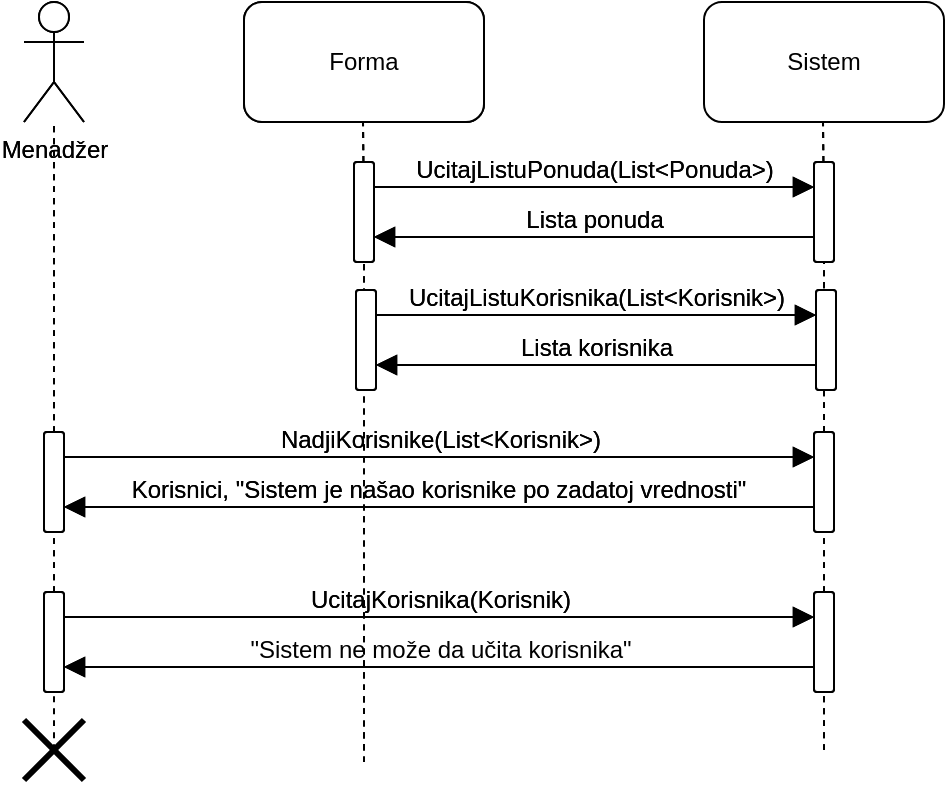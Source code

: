 <mxfile version="24.4.7" type="github">
  <diagram name="Page-1" id="2YBvvXClWsGukQMizWep">
    <mxGraphModel dx="522" dy="588" grid="1" gridSize="10" guides="1" tooltips="1" connect="1" arrows="1" fold="1" page="1" pageScale="1" pageWidth="850" pageHeight="1100" math="0" shadow="0">
      <root>
        <mxCell id="0" />
        <mxCell id="1" parent="0" />
        <mxCell id="YEEM2RJTBx1bhuOSEW0l-1" value="Menadžer" style="shape=umlActor;verticalLabelPosition=bottom;verticalAlign=top;html=1;outlineConnect=0;" parent="1" vertex="1">
          <mxGeometry x="40" y="40" width="30" height="60" as="geometry" />
        </mxCell>
        <mxCell id="YEEM2RJTBx1bhuOSEW0l-2" value="" style="endArrow=none;dashed=1;html=1;rounded=0;fontSize=12;startSize=8;endSize=8;curved=1;" parent="1" source="vn3jzW4ECJBIu7uXpiRa-1" edge="1">
          <mxGeometry width="50" height="50" relative="1" as="geometry">
            <mxPoint x="55" y="520" as="sourcePoint" />
            <mxPoint x="55" y="100" as="targetPoint" />
          </mxGeometry>
        </mxCell>
        <mxCell id="YEEM2RJTBx1bhuOSEW0l-3" value="Forma" style="rounded=1;whiteSpace=wrap;html=1;" parent="1" vertex="1">
          <mxGeometry x="150" y="40" width="120" height="60" as="geometry" />
        </mxCell>
        <mxCell id="YEEM2RJTBx1bhuOSEW0l-4" value="Sistem" style="rounded=1;whiteSpace=wrap;html=1;" parent="1" vertex="1">
          <mxGeometry x="380" y="40" width="120" height="60" as="geometry" />
        </mxCell>
        <mxCell id="YEEM2RJTBx1bhuOSEW0l-5" value="" style="endArrow=none;dashed=1;html=1;rounded=0;fontSize=12;startSize=8;endSize=8;curved=1;" parent="1" source="YEEM2RJTBx1bhuOSEW0l-7" edge="1">
          <mxGeometry width="50" height="50" relative="1" as="geometry">
            <mxPoint x="209.5" y="350" as="sourcePoint" />
            <mxPoint x="209.5" y="100" as="targetPoint" />
          </mxGeometry>
        </mxCell>
        <mxCell id="YEEM2RJTBx1bhuOSEW0l-6" value="" style="endArrow=none;dashed=1;html=1;rounded=0;fontSize=12;startSize=8;endSize=8;curved=1;" parent="1" source="YEEM2RJTBx1bhuOSEW0l-9" edge="1">
          <mxGeometry width="50" height="50" relative="1" as="geometry">
            <mxPoint x="439.5" y="350" as="sourcePoint" />
            <mxPoint x="439.5" y="100" as="targetPoint" />
          </mxGeometry>
        </mxCell>
        <mxCell id="YEEM2RJTBx1bhuOSEW0l-7" value="" style="rounded=1;whiteSpace=wrap;html=1;rotation=-90;" parent="1" vertex="1">
          <mxGeometry x="185" y="140" width="50" height="10" as="geometry" />
        </mxCell>
        <mxCell id="YEEM2RJTBx1bhuOSEW0l-10" value="" style="endArrow=none;dashed=1;html=1;rounded=0;fontSize=12;startSize=8;endSize=8;curved=1;" parent="1" source="YEEM2RJTBx1bhuOSEW0l-13" target="YEEM2RJTBx1bhuOSEW0l-9" edge="1">
          <mxGeometry width="50" height="50" relative="1" as="geometry">
            <mxPoint x="439.5" y="350" as="sourcePoint" />
            <mxPoint x="439.5" y="100" as="targetPoint" />
          </mxGeometry>
        </mxCell>
        <mxCell id="YEEM2RJTBx1bhuOSEW0l-9" value="" style="rounded=1;whiteSpace=wrap;html=1;rotation=-90;" parent="1" vertex="1">
          <mxGeometry x="415" y="140" width="50" height="10" as="geometry" />
        </mxCell>
        <mxCell id="YEEM2RJTBx1bhuOSEW0l-14" value="" style="endArrow=none;dashed=1;html=1;rounded=0;fontSize=12;startSize=8;endSize=8;curved=1;" parent="1" source="YEEM2RJTBx1bhuOSEW0l-17" target="YEEM2RJTBx1bhuOSEW0l-13" edge="1">
          <mxGeometry width="50" height="50" relative="1" as="geometry">
            <mxPoint x="439.5" y="405" as="sourcePoint" />
            <mxPoint x="440" y="225" as="targetPoint" />
          </mxGeometry>
        </mxCell>
        <mxCell id="YEEM2RJTBx1bhuOSEW0l-13" value="" style="rounded=1;whiteSpace=wrap;html=1;rotation=-90;" parent="1" vertex="1">
          <mxGeometry x="415" y="275" width="50" height="10" as="geometry" />
        </mxCell>
        <mxCell id="YEEM2RJTBx1bhuOSEW0l-16" value="" style="endArrow=none;dashed=1;html=1;rounded=0;fontSize=12;startSize=8;endSize=8;curved=1;entryX=0;entryY=0.5;entryDx=0;entryDy=0;" parent="1" target="YEEM2RJTBx1bhuOSEW0l-7" edge="1">
          <mxGeometry width="50" height="50" relative="1" as="geometry">
            <mxPoint x="210" y="420" as="sourcePoint" />
            <mxPoint x="210" y="330" as="targetPoint" />
          </mxGeometry>
        </mxCell>
        <mxCell id="YEEM2RJTBx1bhuOSEW0l-18" value="" style="endArrow=none;dashed=1;html=1;rounded=0;fontSize=12;startSize=8;endSize=8;curved=1;exitX=1;exitY=0.5;exitDx=0;exitDy=0;" parent="1" target="YEEM2RJTBx1bhuOSEW0l-17" edge="1">
          <mxGeometry width="50" height="50" relative="1" as="geometry">
            <mxPoint x="440" y="414" as="sourcePoint" />
            <mxPoint x="440" y="305" as="targetPoint" />
          </mxGeometry>
        </mxCell>
        <mxCell id="YEEM2RJTBx1bhuOSEW0l-17" value="" style="rounded=1;whiteSpace=wrap;html=1;rotation=-90;" parent="1" vertex="1">
          <mxGeometry x="415" y="355" width="50" height="10" as="geometry" />
        </mxCell>
        <mxCell id="YEEM2RJTBx1bhuOSEW0l-19" value="UcitajListuPonuda(List&amp;lt;Ponuda&amp;gt;)" style="html=1;verticalAlign=bottom;labelBackgroundColor=none;endArrow=block;endFill=1;rounded=0;fontSize=12;startSize=8;endSize=8;curved=1;entryX=0.75;entryY=0;entryDx=0;entryDy=0;exitX=0.75;exitY=1;exitDx=0;exitDy=0;" parent="1" source="YEEM2RJTBx1bhuOSEW0l-7" target="YEEM2RJTBx1bhuOSEW0l-9" edge="1">
          <mxGeometry width="160" relative="1" as="geometry">
            <mxPoint x="220" y="140" as="sourcePoint" />
            <mxPoint x="380" y="140" as="targetPoint" />
          </mxGeometry>
        </mxCell>
        <mxCell id="YEEM2RJTBx1bhuOSEW0l-20" value="Lista ponuda" style="html=1;verticalAlign=bottom;labelBackgroundColor=none;endArrow=block;endFill=1;rounded=0;fontSize=12;startSize=8;endSize=8;curved=1;entryX=0.25;entryY=1;entryDx=0;entryDy=0;exitX=0.25;exitY=0;exitDx=0;exitDy=0;" parent="1" source="YEEM2RJTBx1bhuOSEW0l-9" target="YEEM2RJTBx1bhuOSEW0l-7" edge="1">
          <mxGeometry width="160" relative="1" as="geometry">
            <mxPoint x="430" y="150" as="sourcePoint" />
            <mxPoint x="590" y="150" as="targetPoint" />
          </mxGeometry>
        </mxCell>
        <mxCell id="YEEM2RJTBx1bhuOSEW0l-21" value="NadjiKorisnike(List&amp;lt;Korisnik&amp;gt;)" style="html=1;verticalAlign=bottom;labelBackgroundColor=none;endArrow=block;endFill=1;rounded=0;fontSize=12;startSize=8;endSize=8;curved=1;entryX=0.75;entryY=0;entryDx=0;entryDy=0;exitX=0.75;exitY=1;exitDx=0;exitDy=0;" parent="1" source="vn3jzW4ECJBIu7uXpiRa-1" target="YEEM2RJTBx1bhuOSEW0l-13" edge="1">
          <mxGeometry x="0.003" width="160" relative="1" as="geometry">
            <mxPoint x="215" y="267.5" as="sourcePoint" />
            <mxPoint x="440" y="274" as="targetPoint" />
            <mxPoint as="offset" />
          </mxGeometry>
        </mxCell>
        <mxCell id="YEEM2RJTBx1bhuOSEW0l-22" value="Korisnici, &quot;Sistem je našao korisnike po zadatoj vrednosti&quot;" style="html=1;verticalAlign=bottom;labelBackgroundColor=none;endArrow=block;endFill=1;rounded=0;fontSize=12;startSize=8;endSize=8;curved=1;entryX=0.25;entryY=1;entryDx=0;entryDy=0;exitX=0.25;exitY=0;exitDx=0;exitDy=0;" parent="1" source="YEEM2RJTBx1bhuOSEW0l-13" target="vn3jzW4ECJBIu7uXpiRa-1" edge="1">
          <mxGeometry x="0.003" width="160" relative="1" as="geometry">
            <mxPoint x="430" y="295" as="sourcePoint" />
            <mxPoint x="215" y="292.5" as="targetPoint" />
            <mxPoint as="offset" />
          </mxGeometry>
        </mxCell>
        <mxCell id="YEEM2RJTBx1bhuOSEW0l-23" value="UcitajKorisnika(Korisnik)" style="html=1;verticalAlign=bottom;labelBackgroundColor=none;endArrow=block;endFill=1;rounded=0;fontSize=12;startSize=8;endSize=8;curved=1;entryX=0.75;entryY=0;entryDx=0;entryDy=0;exitX=0.75;exitY=1;exitDx=0;exitDy=0;" parent="1" source="vn3jzW4ECJBIu7uXpiRa-3" target="YEEM2RJTBx1bhuOSEW0l-17" edge="1">
          <mxGeometry width="160" relative="1" as="geometry">
            <mxPoint x="215" y="347.5" as="sourcePoint" />
            <mxPoint x="440" y="345" as="targetPoint" />
          </mxGeometry>
        </mxCell>
        <mxCell id="YEEM2RJTBx1bhuOSEW0l-24" value="&quot;Sistem ne može da učita korisnika&quot;" style="html=1;verticalAlign=bottom;labelBackgroundColor=none;endArrow=block;endFill=1;rounded=0;fontSize=12;startSize=8;endSize=8;curved=1;entryX=0.25;entryY=1;entryDx=0;entryDy=0;exitX=0.25;exitY=0;exitDx=0;exitDy=0;" parent="1" source="YEEM2RJTBx1bhuOSEW0l-17" target="vn3jzW4ECJBIu7uXpiRa-3" edge="1">
          <mxGeometry width="160" relative="1" as="geometry">
            <mxPoint x="430" y="375" as="sourcePoint" />
            <mxPoint x="215" y="372.5" as="targetPoint" />
          </mxGeometry>
        </mxCell>
        <mxCell id="vn3jzW4ECJBIu7uXpiRa-2" value="" style="endArrow=none;dashed=1;html=1;rounded=0;fontSize=12;startSize=8;endSize=8;curved=1;" parent="1" source="vn3jzW4ECJBIu7uXpiRa-3" target="vn3jzW4ECJBIu7uXpiRa-1" edge="1">
          <mxGeometry width="50" height="50" relative="1" as="geometry">
            <mxPoint x="55" y="445" as="sourcePoint" />
            <mxPoint x="55" y="155" as="targetPoint" />
          </mxGeometry>
        </mxCell>
        <mxCell id="vn3jzW4ECJBIu7uXpiRa-1" value="" style="rounded=1;whiteSpace=wrap;html=1;rotation=-90;" parent="1" vertex="1">
          <mxGeometry x="30" y="275" width="50" height="10" as="geometry" />
        </mxCell>
        <mxCell id="vn3jzW4ECJBIu7uXpiRa-4" value="" style="endArrow=none;dashed=1;html=1;rounded=0;fontSize=12;startSize=8;endSize=8;curved=1;exitX=1;exitY=0.5;exitDx=0;exitDy=0;" parent="1" target="vn3jzW4ECJBIu7uXpiRa-3" edge="1">
          <mxGeometry width="50" height="50" relative="1" as="geometry">
            <mxPoint x="55" y="414" as="sourcePoint" />
            <mxPoint x="55" y="305" as="targetPoint" />
          </mxGeometry>
        </mxCell>
        <mxCell id="vn3jzW4ECJBIu7uXpiRa-3" value="" style="rounded=1;whiteSpace=wrap;html=1;rotation=-90;" parent="1" vertex="1">
          <mxGeometry x="30" y="355" width="50" height="10" as="geometry" />
        </mxCell>
        <mxCell id="TiKnO-J2ULFNogHZbKts-1" value="" style="rounded=1;whiteSpace=wrap;html=1;rotation=-90;" parent="1" vertex="1">
          <mxGeometry x="186" y="204" width="50" height="10" as="geometry" />
        </mxCell>
        <mxCell id="TiKnO-J2ULFNogHZbKts-2" value="" style="rounded=1;whiteSpace=wrap;html=1;rotation=-90;" parent="1" vertex="1">
          <mxGeometry x="416" y="204" width="50" height="10" as="geometry" />
        </mxCell>
        <mxCell id="TiKnO-J2ULFNogHZbKts-3" value="UcitajListuKorisnika(List&amp;lt;Korisnik&amp;gt;)" style="html=1;verticalAlign=bottom;labelBackgroundColor=none;endArrow=block;endFill=1;rounded=0;fontSize=12;startSize=8;endSize=8;curved=1;entryX=0.75;entryY=0;entryDx=0;entryDy=0;exitX=0.75;exitY=1;exitDx=0;exitDy=0;" parent="1" source="TiKnO-J2ULFNogHZbKts-1" target="TiKnO-J2ULFNogHZbKts-2" edge="1">
          <mxGeometry width="160" relative="1" as="geometry">
            <mxPoint x="221" y="204" as="sourcePoint" />
            <mxPoint x="381" y="204" as="targetPoint" />
          </mxGeometry>
        </mxCell>
        <mxCell id="TiKnO-J2ULFNogHZbKts-4" value="Lista korisnika" style="html=1;verticalAlign=bottom;labelBackgroundColor=none;endArrow=block;endFill=1;rounded=0;fontSize=12;startSize=8;endSize=8;curved=1;entryX=0.25;entryY=1;entryDx=0;entryDy=0;exitX=0.25;exitY=0;exitDx=0;exitDy=0;" parent="1" source="TiKnO-J2ULFNogHZbKts-2" target="TiKnO-J2ULFNogHZbKts-1" edge="1">
          <mxGeometry width="160" relative="1" as="geometry">
            <mxPoint x="431" y="214" as="sourcePoint" />
            <mxPoint x="591" y="214" as="targetPoint" />
          </mxGeometry>
        </mxCell>
        <mxCell id="QKEqj9zbWLhx44pr6UtN-1" value="Menadžer" style="shape=umlActor;verticalLabelPosition=bottom;verticalAlign=top;html=1;outlineConnect=0;" parent="1" vertex="1">
          <mxGeometry x="40" y="40" width="30" height="60" as="geometry" />
        </mxCell>
        <mxCell id="QKEqj9zbWLhx44pr6UtN-2" value="" style="endArrow=none;dashed=1;html=1;rounded=0;fontSize=12;startSize=8;endSize=8;curved=1;" parent="1" source="QKEqj9zbWLhx44pr6UtN-21" edge="1">
          <mxGeometry width="50" height="50" relative="1" as="geometry">
            <mxPoint x="55" y="520" as="sourcePoint" />
            <mxPoint x="55" y="100" as="targetPoint" />
          </mxGeometry>
        </mxCell>
        <mxCell id="QKEqj9zbWLhx44pr6UtN-3" value="Forma" style="rounded=1;whiteSpace=wrap;html=1;" parent="1" vertex="1">
          <mxGeometry x="150" y="40" width="120" height="60" as="geometry" />
        </mxCell>
        <mxCell id="QKEqj9zbWLhx44pr6UtN-4" value="" style="endArrow=none;dashed=1;html=1;rounded=0;fontSize=12;startSize=8;endSize=8;curved=1;" parent="1" source="QKEqj9zbWLhx44pr6UtN-6" edge="1">
          <mxGeometry width="50" height="50" relative="1" as="geometry">
            <mxPoint x="209.5" y="350" as="sourcePoint" />
            <mxPoint x="209.5" y="100" as="targetPoint" />
          </mxGeometry>
        </mxCell>
        <mxCell id="QKEqj9zbWLhx44pr6UtN-5" value="" style="endArrow=none;dashed=1;html=1;rounded=0;fontSize=12;startSize=8;endSize=8;curved=1;" parent="1" source="QKEqj9zbWLhx44pr6UtN-8" edge="1">
          <mxGeometry width="50" height="50" relative="1" as="geometry">
            <mxPoint x="439.5" y="350" as="sourcePoint" />
            <mxPoint x="439.5" y="100" as="targetPoint" />
          </mxGeometry>
        </mxCell>
        <mxCell id="QKEqj9zbWLhx44pr6UtN-6" value="" style="rounded=1;whiteSpace=wrap;html=1;rotation=-90;" parent="1" vertex="1">
          <mxGeometry x="185" y="140" width="50" height="10" as="geometry" />
        </mxCell>
        <mxCell id="QKEqj9zbWLhx44pr6UtN-7" value="" style="endArrow=none;dashed=1;html=1;rounded=0;fontSize=12;startSize=8;endSize=8;curved=1;" parent="1" source="QKEqj9zbWLhx44pr6UtN-10" target="QKEqj9zbWLhx44pr6UtN-8" edge="1">
          <mxGeometry width="50" height="50" relative="1" as="geometry">
            <mxPoint x="439.5" y="350" as="sourcePoint" />
            <mxPoint x="439.5" y="100" as="targetPoint" />
          </mxGeometry>
        </mxCell>
        <mxCell id="QKEqj9zbWLhx44pr6UtN-8" value="" style="rounded=1;whiteSpace=wrap;html=1;rotation=-90;" parent="1" vertex="1">
          <mxGeometry x="415" y="140" width="50" height="10" as="geometry" />
        </mxCell>
        <mxCell id="QKEqj9zbWLhx44pr6UtN-9" value="" style="endArrow=none;dashed=1;html=1;rounded=0;fontSize=12;startSize=8;endSize=8;curved=1;" parent="1" source="QKEqj9zbWLhx44pr6UtN-13" target="QKEqj9zbWLhx44pr6UtN-10" edge="1">
          <mxGeometry width="50" height="50" relative="1" as="geometry">
            <mxPoint x="439.5" y="405" as="sourcePoint" />
            <mxPoint x="440" y="225" as="targetPoint" />
          </mxGeometry>
        </mxCell>
        <mxCell id="QKEqj9zbWLhx44pr6UtN-10" value="" style="rounded=1;whiteSpace=wrap;html=1;rotation=-90;" parent="1" vertex="1">
          <mxGeometry x="415" y="275" width="50" height="10" as="geometry" />
        </mxCell>
        <mxCell id="QKEqj9zbWLhx44pr6UtN-11" value="" style="endArrow=none;dashed=1;html=1;rounded=0;fontSize=12;startSize=8;endSize=8;curved=1;entryX=0;entryY=0.5;entryDx=0;entryDy=0;" parent="1" target="QKEqj9zbWLhx44pr6UtN-6" edge="1">
          <mxGeometry width="50" height="50" relative="1" as="geometry">
            <mxPoint x="210" y="420" as="sourcePoint" />
            <mxPoint x="210" y="330" as="targetPoint" />
          </mxGeometry>
        </mxCell>
        <mxCell id="QKEqj9zbWLhx44pr6UtN-12" value="" style="endArrow=none;dashed=1;html=1;rounded=0;fontSize=12;startSize=8;endSize=8;curved=1;exitX=1;exitY=0.5;exitDx=0;exitDy=0;" parent="1" target="QKEqj9zbWLhx44pr6UtN-13" edge="1">
          <mxGeometry width="50" height="50" relative="1" as="geometry">
            <mxPoint x="440" y="414" as="sourcePoint" />
            <mxPoint x="440" y="305" as="targetPoint" />
          </mxGeometry>
        </mxCell>
        <mxCell id="QKEqj9zbWLhx44pr6UtN-13" value="" style="rounded=1;whiteSpace=wrap;html=1;rotation=-90;" parent="1" vertex="1">
          <mxGeometry x="415" y="355" width="50" height="10" as="geometry" />
        </mxCell>
        <mxCell id="QKEqj9zbWLhx44pr6UtN-14" value="UcitajListuPonuda(List&amp;lt;Ponuda&amp;gt;)" style="html=1;verticalAlign=bottom;labelBackgroundColor=none;endArrow=block;endFill=1;rounded=0;fontSize=12;startSize=8;endSize=8;curved=1;entryX=0.75;entryY=0;entryDx=0;entryDy=0;exitX=0.75;exitY=1;exitDx=0;exitDy=0;" parent="1" source="QKEqj9zbWLhx44pr6UtN-6" target="QKEqj9zbWLhx44pr6UtN-8" edge="1">
          <mxGeometry width="160" relative="1" as="geometry">
            <mxPoint x="220" y="140" as="sourcePoint" />
            <mxPoint x="380" y="140" as="targetPoint" />
          </mxGeometry>
        </mxCell>
        <mxCell id="QKEqj9zbWLhx44pr6UtN-15" value="Lista ponuda" style="html=1;verticalAlign=bottom;labelBackgroundColor=none;endArrow=block;endFill=1;rounded=0;fontSize=12;startSize=8;endSize=8;curved=1;entryX=0.25;entryY=1;entryDx=0;entryDy=0;exitX=0.25;exitY=0;exitDx=0;exitDy=0;" parent="1" source="QKEqj9zbWLhx44pr6UtN-8" target="QKEqj9zbWLhx44pr6UtN-6" edge="1">
          <mxGeometry width="160" relative="1" as="geometry">
            <mxPoint x="430" y="150" as="sourcePoint" />
            <mxPoint x="590" y="150" as="targetPoint" />
          </mxGeometry>
        </mxCell>
        <mxCell id="QKEqj9zbWLhx44pr6UtN-16" value="NadjiKorisnike(List&amp;lt;Korisnik&amp;gt;)" style="html=1;verticalAlign=bottom;labelBackgroundColor=none;endArrow=block;endFill=1;rounded=0;fontSize=12;startSize=8;endSize=8;curved=1;entryX=0.75;entryY=0;entryDx=0;entryDy=0;exitX=0.75;exitY=1;exitDx=0;exitDy=0;" parent="1" source="QKEqj9zbWLhx44pr6UtN-21" target="QKEqj9zbWLhx44pr6UtN-10" edge="1">
          <mxGeometry x="0.003" width="160" relative="1" as="geometry">
            <mxPoint x="215" y="267.5" as="sourcePoint" />
            <mxPoint x="440" y="274" as="targetPoint" />
            <mxPoint as="offset" />
          </mxGeometry>
        </mxCell>
        <mxCell id="QKEqj9zbWLhx44pr6UtN-17" value="Korisnici, &quot;Sistem je našao korisnike po zadatoj vrednosti&quot;" style="html=1;verticalAlign=bottom;labelBackgroundColor=none;endArrow=block;endFill=1;rounded=0;fontSize=12;startSize=8;endSize=8;curved=1;entryX=0.25;entryY=1;entryDx=0;entryDy=0;exitX=0.25;exitY=0;exitDx=0;exitDy=0;" parent="1" source="QKEqj9zbWLhx44pr6UtN-10" target="QKEqj9zbWLhx44pr6UtN-21" edge="1">
          <mxGeometry x="0.003" width="160" relative="1" as="geometry">
            <mxPoint x="430" y="295" as="sourcePoint" />
            <mxPoint x="215" y="292.5" as="targetPoint" />
            <mxPoint as="offset" />
          </mxGeometry>
        </mxCell>
        <mxCell id="QKEqj9zbWLhx44pr6UtN-18" value="UcitajKorisnika(Korisnik)" style="html=1;verticalAlign=bottom;labelBackgroundColor=none;endArrow=block;endFill=1;rounded=0;fontSize=12;startSize=8;endSize=8;curved=1;entryX=0.75;entryY=0;entryDx=0;entryDy=0;exitX=0.75;exitY=1;exitDx=0;exitDy=0;" parent="1" source="QKEqj9zbWLhx44pr6UtN-23" target="QKEqj9zbWLhx44pr6UtN-13" edge="1">
          <mxGeometry width="160" relative="1" as="geometry">
            <mxPoint x="215" y="347.5" as="sourcePoint" />
            <mxPoint x="440" y="345" as="targetPoint" />
          </mxGeometry>
        </mxCell>
        <mxCell id="QKEqj9zbWLhx44pr6UtN-19" value="" style="html=1;verticalAlign=bottom;labelBackgroundColor=none;endArrow=block;endFill=1;rounded=0;fontSize=12;startSize=8;endSize=8;curved=1;entryX=0.25;entryY=1;entryDx=0;entryDy=0;exitX=0.25;exitY=0;exitDx=0;exitDy=0;" parent="1" source="QKEqj9zbWLhx44pr6UtN-13" target="QKEqj9zbWLhx44pr6UtN-23" edge="1">
          <mxGeometry width="160" relative="1" as="geometry">
            <mxPoint x="430" y="375" as="sourcePoint" />
            <mxPoint x="215" y="372.5" as="targetPoint" />
          </mxGeometry>
        </mxCell>
        <mxCell id="QKEqj9zbWLhx44pr6UtN-20" value="" style="endArrow=none;dashed=1;html=1;rounded=0;fontSize=12;startSize=8;endSize=8;curved=1;" parent="1" source="QKEqj9zbWLhx44pr6UtN-23" target="QKEqj9zbWLhx44pr6UtN-21" edge="1">
          <mxGeometry width="50" height="50" relative="1" as="geometry">
            <mxPoint x="55" y="445" as="sourcePoint" />
            <mxPoint x="55" y="155" as="targetPoint" />
          </mxGeometry>
        </mxCell>
        <mxCell id="QKEqj9zbWLhx44pr6UtN-21" value="" style="rounded=1;whiteSpace=wrap;html=1;rotation=-90;" parent="1" vertex="1">
          <mxGeometry x="30" y="275" width="50" height="10" as="geometry" />
        </mxCell>
        <mxCell id="QKEqj9zbWLhx44pr6UtN-23" value="" style="rounded=1;whiteSpace=wrap;html=1;rotation=-90;" parent="1" vertex="1">
          <mxGeometry x="30" y="355" width="50" height="10" as="geometry" />
        </mxCell>
        <mxCell id="QKEqj9zbWLhx44pr6UtN-30" value="" style="rounded=1;whiteSpace=wrap;html=1;rotation=-90;" parent="1" vertex="1">
          <mxGeometry x="186" y="204" width="50" height="10" as="geometry" />
        </mxCell>
        <mxCell id="QKEqj9zbWLhx44pr6UtN-31" value="" style="rounded=1;whiteSpace=wrap;html=1;rotation=-90;" parent="1" vertex="1">
          <mxGeometry x="416" y="204" width="50" height="10" as="geometry" />
        </mxCell>
        <mxCell id="QKEqj9zbWLhx44pr6UtN-32" value="UcitajListuKorisnika(List&amp;lt;Korisnik&amp;gt;)" style="html=1;verticalAlign=bottom;labelBackgroundColor=none;endArrow=block;endFill=1;rounded=0;fontSize=12;startSize=8;endSize=8;curved=1;entryX=0.75;entryY=0;entryDx=0;entryDy=0;exitX=0.75;exitY=1;exitDx=0;exitDy=0;" parent="1" source="QKEqj9zbWLhx44pr6UtN-30" target="QKEqj9zbWLhx44pr6UtN-31" edge="1">
          <mxGeometry width="160" relative="1" as="geometry">
            <mxPoint x="221" y="204" as="sourcePoint" />
            <mxPoint x="381" y="204" as="targetPoint" />
          </mxGeometry>
        </mxCell>
        <mxCell id="QKEqj9zbWLhx44pr6UtN-33" value="Lista korisnika" style="html=1;verticalAlign=bottom;labelBackgroundColor=none;endArrow=block;endFill=1;rounded=0;fontSize=12;startSize=8;endSize=8;curved=1;entryX=0.25;entryY=1;entryDx=0;entryDy=0;exitX=0.25;exitY=0;exitDx=0;exitDy=0;" parent="1" source="QKEqj9zbWLhx44pr6UtN-31" target="QKEqj9zbWLhx44pr6UtN-30" edge="1">
          <mxGeometry width="160" relative="1" as="geometry">
            <mxPoint x="431" y="214" as="sourcePoint" />
            <mxPoint x="591" y="214" as="targetPoint" />
          </mxGeometry>
        </mxCell>
        <mxCell id="3lR919ipxaccsBDJe8zX-1" value="" style="shape=umlDestroy;whiteSpace=wrap;html=1;strokeWidth=3;targetShapes=umlLifeline;" vertex="1" parent="1">
          <mxGeometry x="40" y="399" width="30" height="30" as="geometry" />
        </mxCell>
      </root>
    </mxGraphModel>
  </diagram>
</mxfile>
